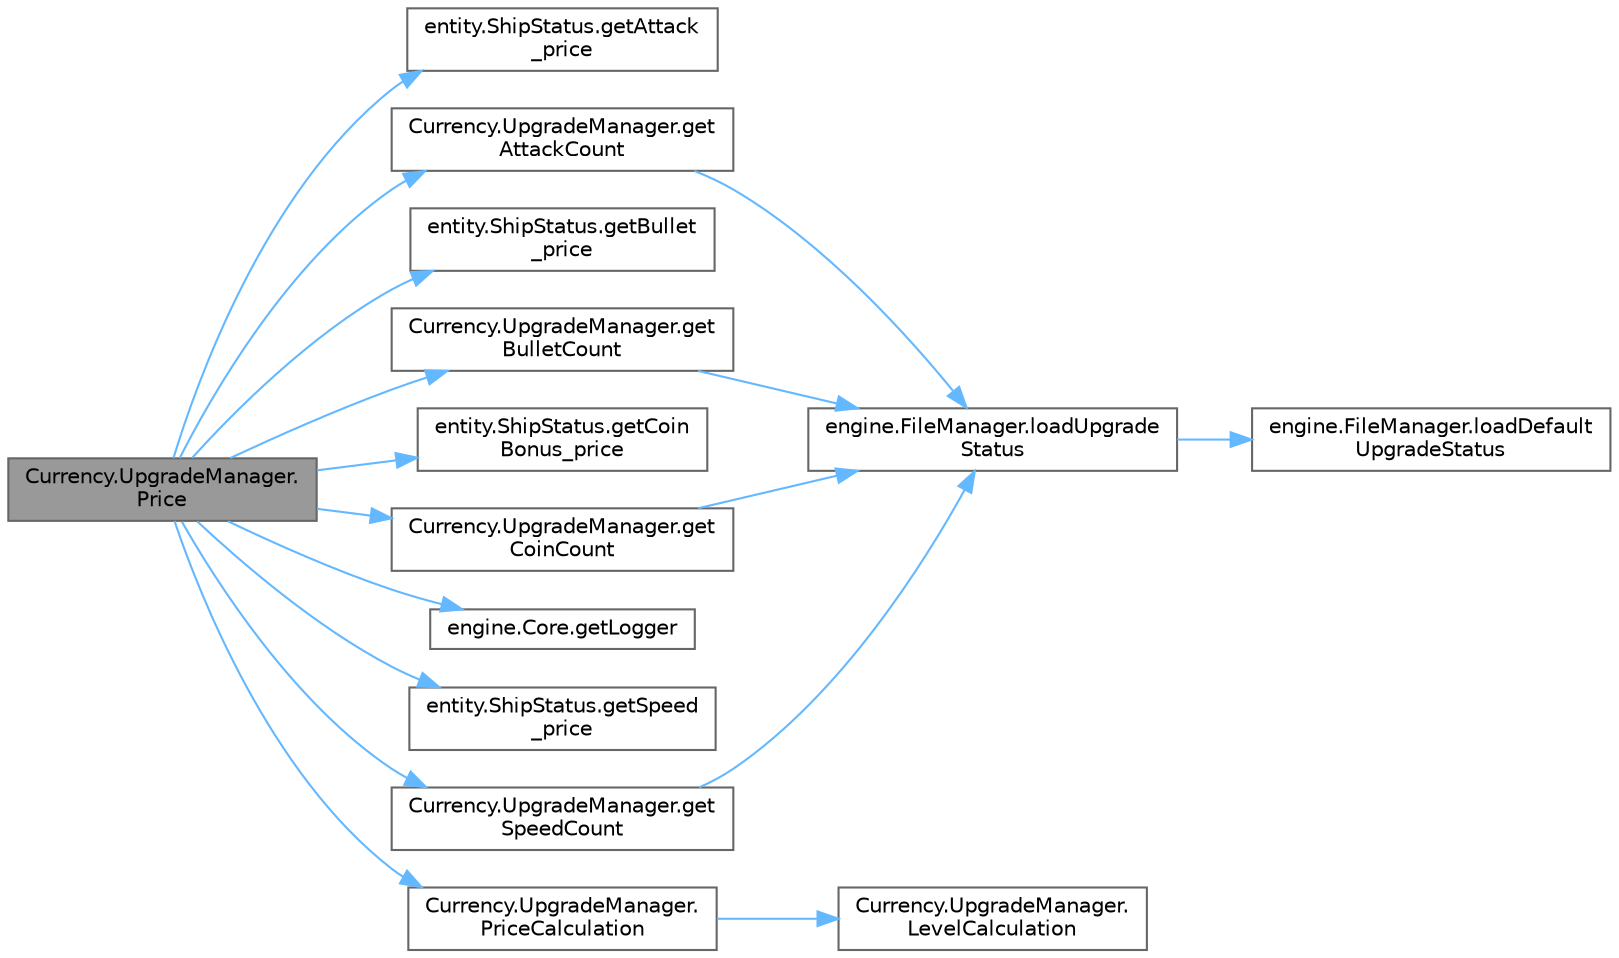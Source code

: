 digraph "Currency.UpgradeManager.Price"
{
 // LATEX_PDF_SIZE
  bgcolor="transparent";
  edge [fontname=Helvetica,fontsize=10,labelfontname=Helvetica,labelfontsize=10];
  node [fontname=Helvetica,fontsize=10,shape=box,height=0.2,width=0.4];
  rankdir="LR";
  Node1 [id="Node000001",label="Currency.UpgradeManager.\lPrice",height=0.2,width=0.4,color="gray40", fillcolor="grey60", style="filled", fontcolor="black",tooltip=" "];
  Node1 -> Node2 [id="edge1_Node000001_Node000002",color="steelblue1",style="solid",tooltip=" "];
  Node2 [id="Node000002",label="entity.ShipStatus.getAttack\l_price",height=0.2,width=0.4,color="grey40", fillcolor="white", style="filled",URL="$classentity_1_1_ship_status.html#a77b6cbc7b5c009dceff1f21eeeb0d0ec",tooltip=" "];
  Node1 -> Node3 [id="edge2_Node000001_Node000003",color="steelblue1",style="solid",tooltip=" "];
  Node3 [id="Node000003",label="Currency.UpgradeManager.get\lAttackCount",height=0.2,width=0.4,color="grey40", fillcolor="white", style="filled",URL="$class_currency_1_1_upgrade_manager.html#a6aca11c8c3e8843e1ccf77db46e77f81",tooltip=" "];
  Node3 -> Node4 [id="edge3_Node000003_Node000004",color="steelblue1",style="solid",tooltip=" "];
  Node4 [id="Node000004",label="engine.FileManager.loadUpgrade\lStatus",height=0.2,width=0.4,color="grey40", fillcolor="white", style="filled",URL="$classengine_1_1_file_manager.html#a0a36dbead21b925203c3245c6f408b30",tooltip="Loads upgrade statuses from upgrade_status.properties file."];
  Node4 -> Node5 [id="edge4_Node000004_Node000005",color="steelblue1",style="solid",tooltip=" "];
  Node5 [id="Node000005",label="engine.FileManager.loadDefault\lUpgradeStatus",height=0.2,width=0.4,color="grey40", fillcolor="white", style="filled",URL="$classengine_1_1_file_manager.html#a9a18c215e1d555161c587bcaf1e63d71",tooltip="Loads default upgrade statuses from upgrade_default.properties file."];
  Node1 -> Node6 [id="edge5_Node000001_Node000006",color="steelblue1",style="solid",tooltip=" "];
  Node6 [id="Node000006",label="entity.ShipStatus.getBullet\l_price",height=0.2,width=0.4,color="grey40", fillcolor="white", style="filled",URL="$classentity_1_1_ship_status.html#a8eb448a9f4191d28331568893e3501d8",tooltip=" "];
  Node1 -> Node7 [id="edge6_Node000001_Node000007",color="steelblue1",style="solid",tooltip=" "];
  Node7 [id="Node000007",label="Currency.UpgradeManager.get\lBulletCount",height=0.2,width=0.4,color="grey40", fillcolor="white", style="filled",URL="$class_currency_1_1_upgrade_manager.html#a441f7b00f574f2983eb820da14859c90",tooltip=" "];
  Node7 -> Node4 [id="edge7_Node000007_Node000004",color="steelblue1",style="solid",tooltip=" "];
  Node1 -> Node8 [id="edge8_Node000001_Node000008",color="steelblue1",style="solid",tooltip=" "];
  Node8 [id="Node000008",label="entity.ShipStatus.getCoin\lBonus_price",height=0.2,width=0.4,color="grey40", fillcolor="white", style="filled",URL="$classentity_1_1_ship_status.html#ac4da16d9538c7d417f59eb5fdbba4172",tooltip=" "];
  Node1 -> Node9 [id="edge9_Node000001_Node000009",color="steelblue1",style="solid",tooltip=" "];
  Node9 [id="Node000009",label="Currency.UpgradeManager.get\lCoinCount",height=0.2,width=0.4,color="grey40", fillcolor="white", style="filled",URL="$class_currency_1_1_upgrade_manager.html#a844307409f17776337700a8cdfe782d3",tooltip=" "];
  Node9 -> Node4 [id="edge10_Node000009_Node000004",color="steelblue1",style="solid",tooltip=" "];
  Node1 -> Node10 [id="edge11_Node000001_Node000010",color="steelblue1",style="solid",tooltip=" "];
  Node10 [id="Node000010",label="engine.Core.getLogger",height=0.2,width=0.4,color="grey40", fillcolor="white", style="filled",URL="$classengine_1_1_core.html#a89349dea52049be064320358db9412a2",tooltip="Controls access to the logger."];
  Node1 -> Node11 [id="edge12_Node000001_Node000011",color="steelblue1",style="solid",tooltip=" "];
  Node11 [id="Node000011",label="entity.ShipStatus.getSpeed\l_price",height=0.2,width=0.4,color="grey40", fillcolor="white", style="filled",URL="$classentity_1_1_ship_status.html#ab97b6d13f72f9bc0dfafbb989eef5e21",tooltip=" "];
  Node1 -> Node12 [id="edge13_Node000001_Node000012",color="steelblue1",style="solid",tooltip=" "];
  Node12 [id="Node000012",label="Currency.UpgradeManager.get\lSpeedCount",height=0.2,width=0.4,color="grey40", fillcolor="white", style="filled",URL="$class_currency_1_1_upgrade_manager.html#a479de1e29f667e75a488a99f56075541",tooltip=" "];
  Node12 -> Node4 [id="edge14_Node000012_Node000004",color="steelblue1",style="solid",tooltip=" "];
  Node1 -> Node13 [id="edge15_Node000001_Node000013",color="steelblue1",style="solid",tooltip=" "];
  Node13 [id="Node000013",label="Currency.UpgradeManager.\lPriceCalculation",height=0.2,width=0.4,color="grey40", fillcolor="white", style="filled",URL="$class_currency_1_1_upgrade_manager.html#aa7efa0567df8f00e9d2d88b399f66e0a",tooltip=" "];
  Node13 -> Node14 [id="edge16_Node000013_Node000014",color="steelblue1",style="solid",tooltip=" "];
  Node14 [id="Node000014",label="Currency.UpgradeManager.\lLevelCalculation",height=0.2,width=0.4,color="grey40", fillcolor="white", style="filled",URL="$class_currency_1_1_upgrade_manager.html#ac4d1d86f403a3ecdd2aed4f5a1ee8b38",tooltip=" "];
}
